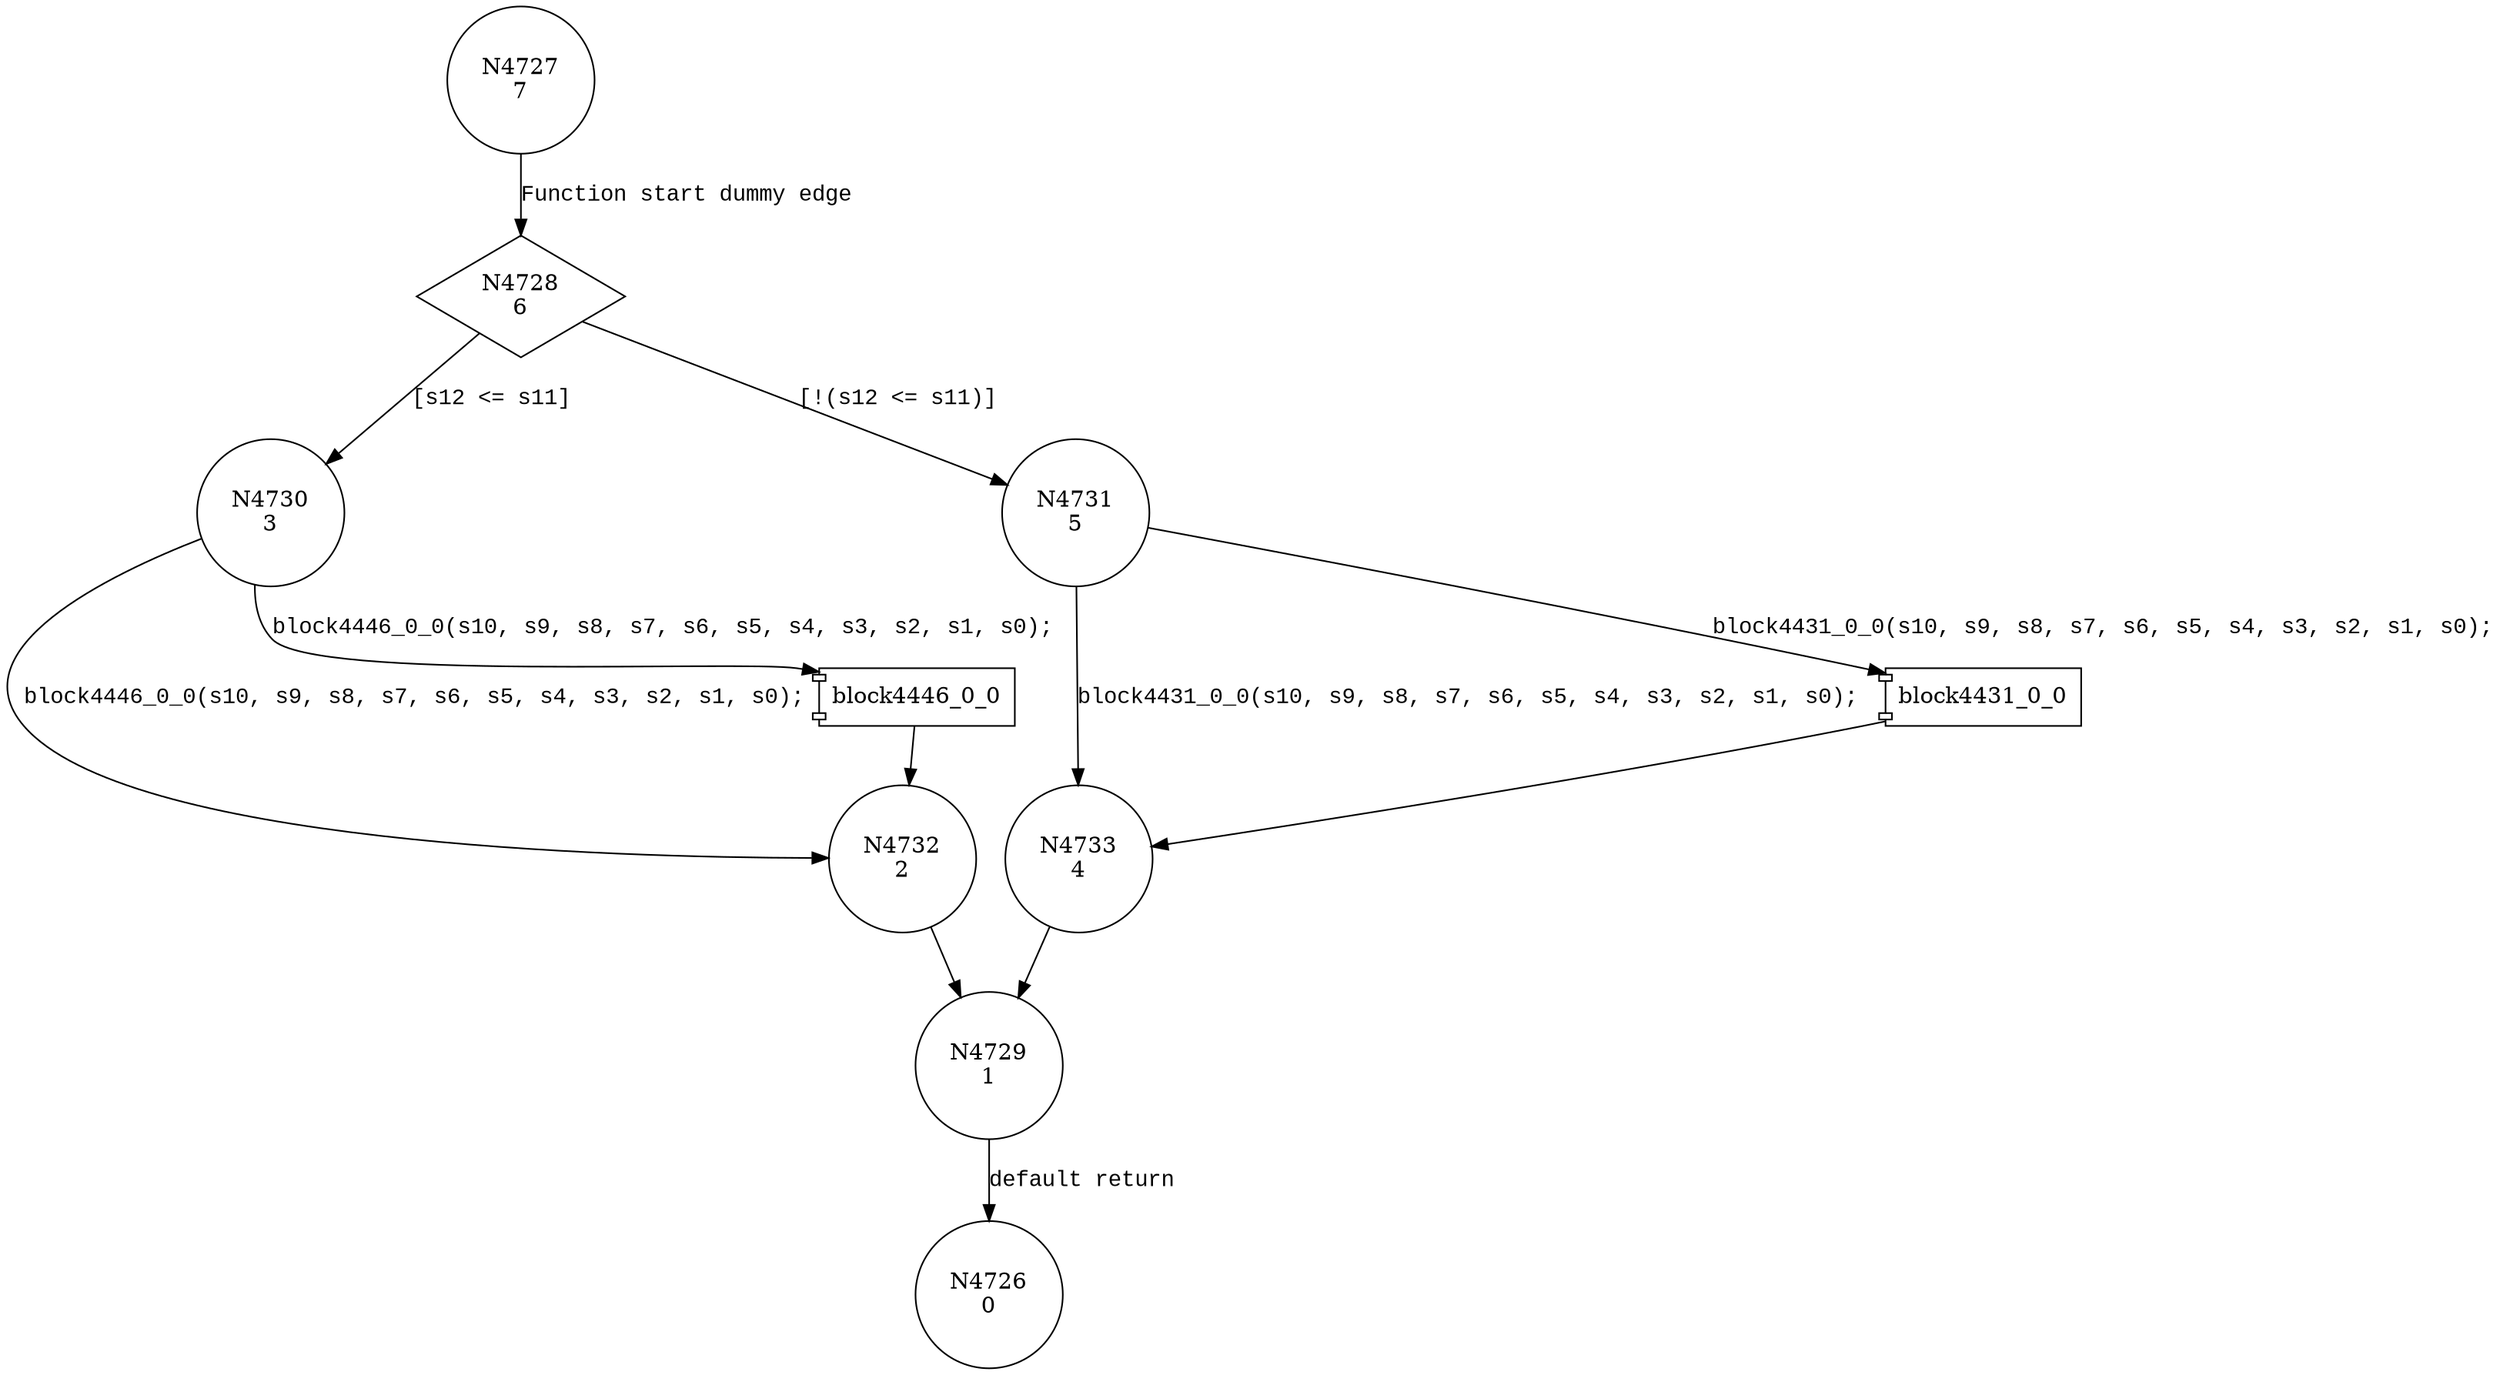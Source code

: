 digraph jump4422_0_0 {
4728 [shape="diamond" label="N4728\n6"]
4730 [shape="circle" label="N4730\n3"]
4731 [shape="circle" label="N4731\n5"]
4733 [shape="circle" label="N4733\n4"]
4729 [shape="circle" label="N4729\n1"]
4726 [shape="circle" label="N4726\n0"]
4732 [shape="circle" label="N4732\n2"]
4727 [shape="circle" label="N4727\n7"]
4728 -> 4730 [label="[s12 <= s11]" fontname="Courier New"]
4728 -> 4731 [label="[!(s12 <= s11)]" fontname="Courier New"]
100012 [shape="component" label="block4431_0_0"]
4731 -> 100012 [label="block4431_0_0(s10, s9, s8, s7, s6, s5, s4, s3, s2, s1, s0);" fontname="Courier New"]
100012 -> 4733 [label="" fontname="Courier New"]
4731 -> 4733 [label="block4431_0_0(s10, s9, s8, s7, s6, s5, s4, s3, s2, s1, s0);" fontname="Courier New"]
4733 -> 4729 [label="" fontname="Courier New"]
4729 -> 4726 [label="default return" fontname="Courier New"]
100013 [shape="component" label="block4446_0_0"]
4730 -> 100013 [label="block4446_0_0(s10, s9, s8, s7, s6, s5, s4, s3, s2, s1, s0);" fontname="Courier New"]
100013 -> 4732 [label="" fontname="Courier New"]
4730 -> 4732 [label="block4446_0_0(s10, s9, s8, s7, s6, s5, s4, s3, s2, s1, s0);" fontname="Courier New"]
4732 -> 4729 [label="" fontname="Courier New"]
4727 -> 4728 [label="Function start dummy edge" fontname="Courier New"]
}